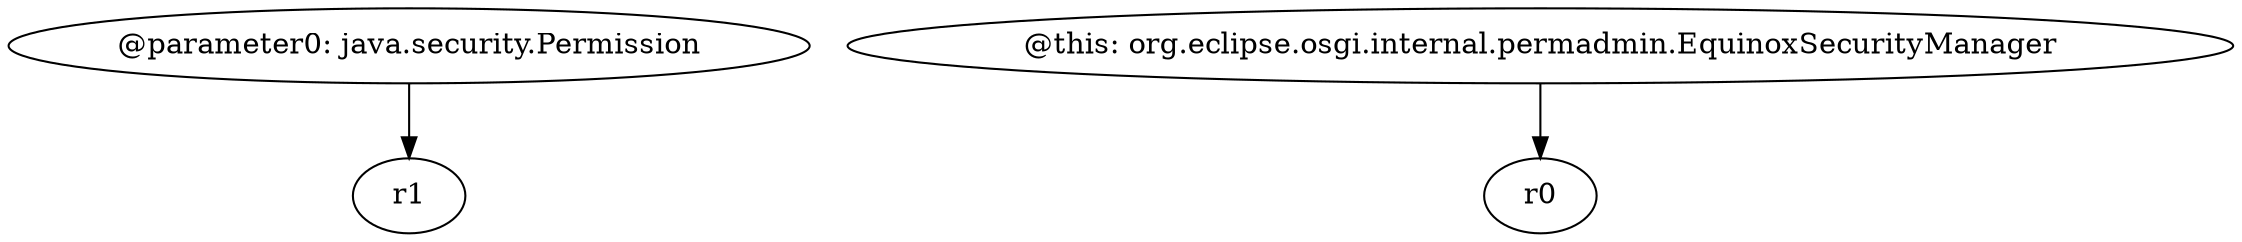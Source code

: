 digraph g {
0[label="@parameter0: java.security.Permission"]
1[label="r1"]
0->1[label=""]
2[label="@this: org.eclipse.osgi.internal.permadmin.EquinoxSecurityManager"]
3[label="r0"]
2->3[label=""]
}